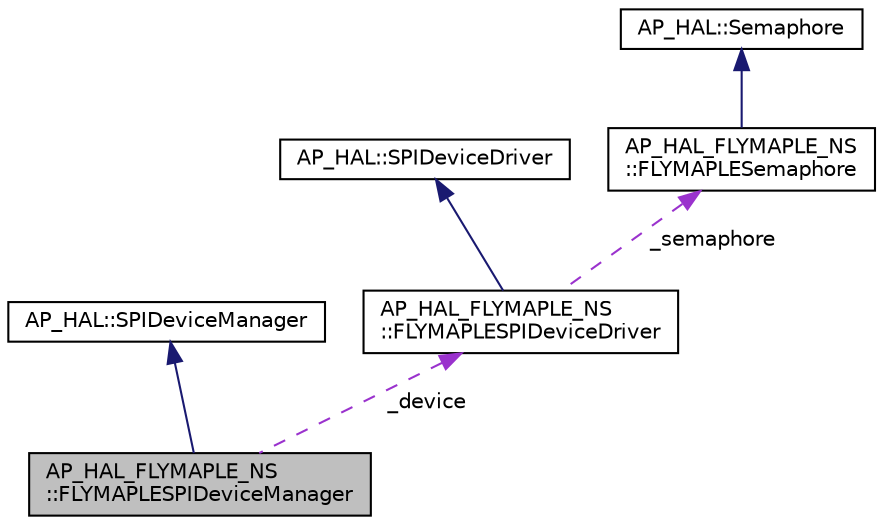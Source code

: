 digraph "AP_HAL_FLYMAPLE_NS::FLYMAPLESPIDeviceManager"
{
 // INTERACTIVE_SVG=YES
  edge [fontname="Helvetica",fontsize="10",labelfontname="Helvetica",labelfontsize="10"];
  node [fontname="Helvetica",fontsize="10",shape=record];
  Node1 [label="AP_HAL_FLYMAPLE_NS\l::FLYMAPLESPIDeviceManager",height=0.2,width=0.4,color="black", fillcolor="grey75", style="filled", fontcolor="black"];
  Node2 -> Node1 [dir="back",color="midnightblue",fontsize="10",style="solid",fontname="Helvetica"];
  Node2 [label="AP_HAL::SPIDeviceManager",height=0.2,width=0.4,color="black", fillcolor="white", style="filled",URL="$classAP__HAL_1_1SPIDeviceManager.html"];
  Node3 -> Node1 [dir="back",color="darkorchid3",fontsize="10",style="dashed",label=" _device" ,fontname="Helvetica"];
  Node3 [label="AP_HAL_FLYMAPLE_NS\l::FLYMAPLESPIDeviceDriver",height=0.2,width=0.4,color="black", fillcolor="white", style="filled",URL="$classAP__HAL__FLYMAPLE__NS_1_1FLYMAPLESPIDeviceDriver.html"];
  Node4 -> Node3 [dir="back",color="midnightblue",fontsize="10",style="solid",fontname="Helvetica"];
  Node4 [label="AP_HAL::SPIDeviceDriver",height=0.2,width=0.4,color="black", fillcolor="white", style="filled",URL="$classAP__HAL_1_1SPIDeviceDriver.html"];
  Node5 -> Node3 [dir="back",color="darkorchid3",fontsize="10",style="dashed",label=" _semaphore" ,fontname="Helvetica"];
  Node5 [label="AP_HAL_FLYMAPLE_NS\l::FLYMAPLESemaphore",height=0.2,width=0.4,color="black", fillcolor="white", style="filled",URL="$classAP__HAL__FLYMAPLE__NS_1_1FLYMAPLESemaphore.html"];
  Node6 -> Node5 [dir="back",color="midnightblue",fontsize="10",style="solid",fontname="Helvetica"];
  Node6 [label="AP_HAL::Semaphore",height=0.2,width=0.4,color="black", fillcolor="white", style="filled",URL="$classAP__HAL_1_1Semaphore.html"];
}
